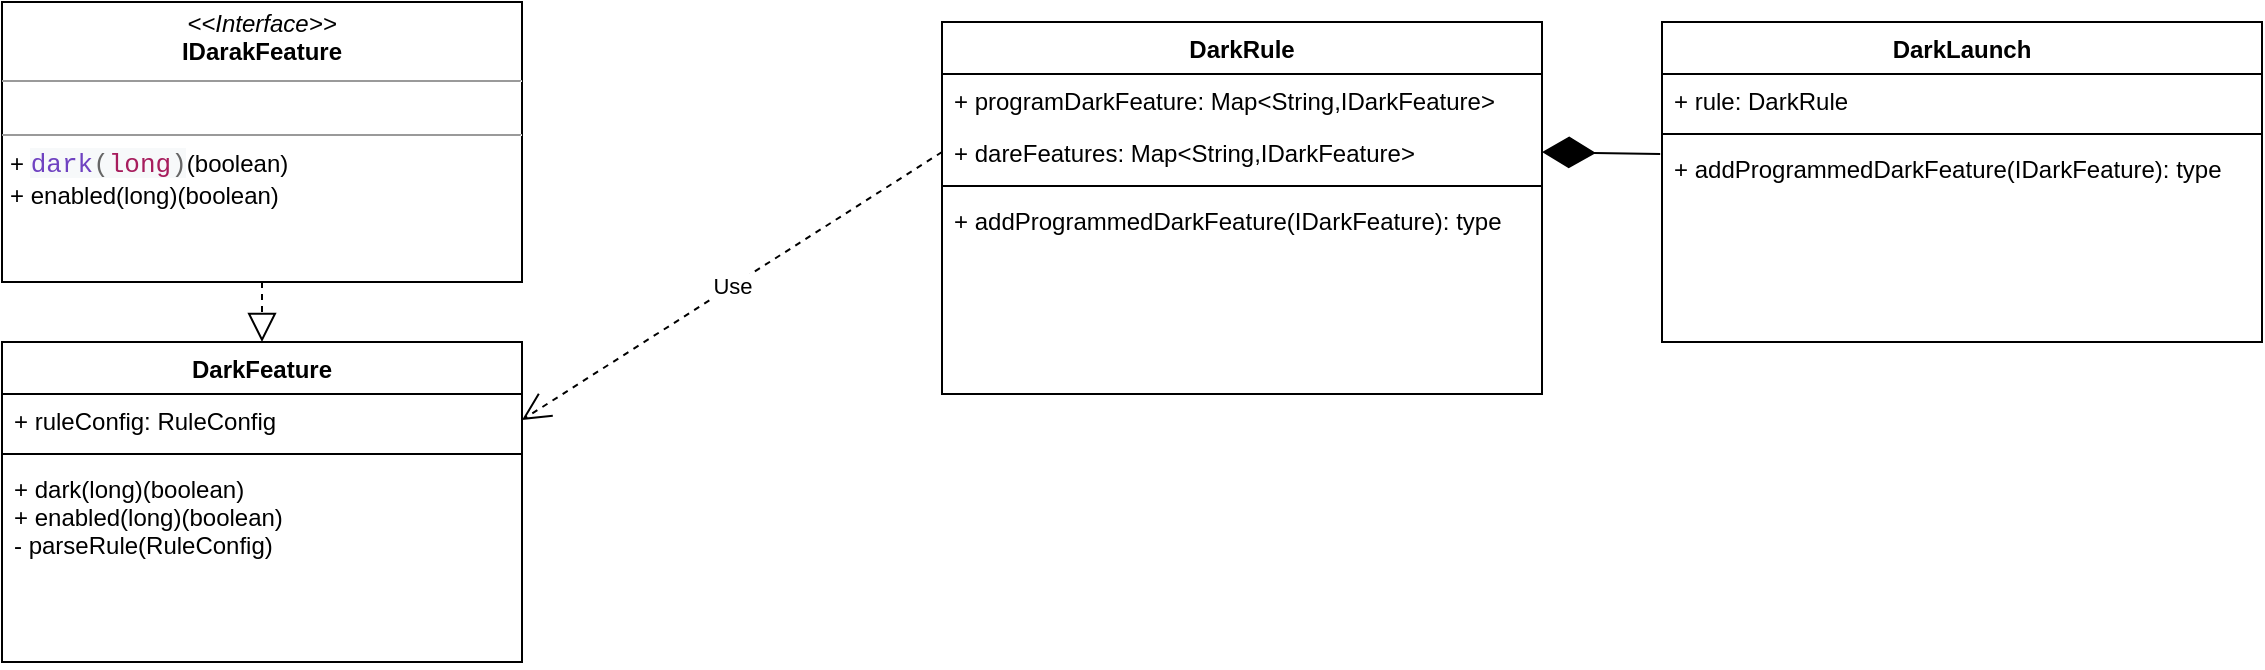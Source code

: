 <mxfile version="15.3.7" type="device"><diagram id="85CGGJX4qsqoMzRNTh_9" name="第 1 页"><mxGraphModel dx="1186" dy="610" grid="1" gridSize="10" guides="1" tooltips="1" connect="1" arrows="1" fold="1" page="1" pageScale="1" pageWidth="1169" pageHeight="827" math="0" shadow="0"><root><mxCell id="0"/><mxCell id="1" parent="0"/><mxCell id="NGf6R4z3Fn7QvfByb2kb-28" value="&lt;p style=&quot;margin: 0px ; margin-top: 4px ; text-align: center&quot;&gt;&lt;i&gt;&amp;lt;&amp;lt;Interface&amp;gt;&amp;gt;&lt;/i&gt;&lt;br&gt;&lt;b&gt;IDarakFeature&lt;/b&gt;&lt;/p&gt;&lt;hr size=&quot;1&quot;&gt;&lt;p style=&quot;margin: 0px ; margin-left: 4px&quot;&gt;&lt;br&gt;&lt;/p&gt;&lt;hr size=&quot;1&quot;&gt;&lt;p style=&quot;margin: 0px ; margin-left: 4px&quot;&gt;+&amp;nbsp;&lt;span style=&quot;color: rgb(102 , 102 , 102) ; font-family: &amp;#34;pingfang sc&amp;#34; , &amp;#34;lantinghei sc&amp;#34; , &amp;#34;microsoft yahei&amp;#34; , &amp;#34;hiragino sans gb&amp;#34; , &amp;#34;microsoft sans serif&amp;#34; , &amp;#34;wenquanyi micro hei&amp;#34; , &amp;#34;helvetica&amp;#34; , sans-serif ; font-size: 13px ; background-color: rgb(247 , 249 , 250)&quot;&gt;&lt;span&gt;&lt;span class=&quot;hljs-function&quot;&gt;&lt;span class=&quot;hljs-title&quot; style=&quot;color: rgb(111 , 66 , 193)&quot;&gt;&lt;span style=&quot;font-family: &amp;#34;source code pro&amp;#34; , &amp;#34;courier&amp;#34;&quot;&gt;dark&lt;/span&gt;&lt;/span&gt;&lt;/span&gt;&lt;/span&gt;&lt;/span&gt;&lt;span style=&quot;color: rgb(102 , 102 , 102) ; font-family: &amp;#34;pingfang sc&amp;#34; , &amp;#34;lantinghei sc&amp;#34; , &amp;#34;microsoft yahei&amp;#34; , &amp;#34;hiragino sans gb&amp;#34; , &amp;#34;microsoft sans serif&amp;#34; , &amp;#34;wenquanyi micro hei&amp;#34; , &amp;#34;helvetica&amp;#34; , sans-serif ; font-size: 13px ; background-color: rgb(247 , 249 , 250)&quot;&gt;&lt;span&gt;&lt;span class=&quot;hljs-function&quot;&gt;&lt;span class=&quot;hljs-params&quot;&gt;&lt;span style=&quot;font-family: &amp;#34;source code pro&amp;#34; , &amp;#34;courier&amp;#34;&quot;&gt;(&lt;/span&gt;&lt;/span&gt;&lt;/span&gt;&lt;/span&gt;&lt;/span&gt;&lt;span style=&quot;color: rgb(102 , 102 , 102) ; font-family: &amp;#34;pingfang sc&amp;#34; , &amp;#34;lantinghei sc&amp;#34; , &amp;#34;microsoft yahei&amp;#34; , &amp;#34;hiragino sans gb&amp;#34; , &amp;#34;microsoft sans serif&amp;#34; , &amp;#34;wenquanyi micro hei&amp;#34; , &amp;#34;helvetica&amp;#34; , sans-serif ; font-size: 13px ; background-color: rgb(247 , 249 , 250)&quot;&gt;&lt;span&gt;&lt;span class=&quot;hljs-function&quot;&gt;&lt;span class=&quot;hljs-params&quot;&gt;&lt;span class=&quot;hljs-keyword&quot; style=&quot;color: rgb(167 , 29 , 93)&quot;&gt;&lt;span style=&quot;font-family: &amp;#34;source code pro&amp;#34; , &amp;#34;courier&amp;#34;&quot;&gt;long&lt;/span&gt;&lt;/span&gt;&lt;/span&gt;&lt;/span&gt;&lt;/span&gt;&lt;/span&gt;&lt;span style=&quot;color: rgb(102 , 102 , 102) ; font-family: &amp;#34;pingfang sc&amp;#34; , &amp;#34;lantinghei sc&amp;#34; , &amp;#34;microsoft yahei&amp;#34; , &amp;#34;hiragino sans gb&amp;#34; , &amp;#34;microsoft sans serif&amp;#34; , &amp;#34;wenquanyi micro hei&amp;#34; , &amp;#34;helvetica&amp;#34; , sans-serif ; font-size: 13px ; background-color: rgb(247 , 249 , 250)&quot;&gt;&lt;span&gt;&lt;span class=&quot;hljs-function&quot;&gt;&lt;span class=&quot;hljs-params&quot;&gt;&lt;span style=&quot;font-family: &amp;#34;source code pro&amp;#34; , &amp;#34;courier&amp;#34;&quot;&gt;)&lt;/span&gt;&lt;/span&gt;&lt;/span&gt;&lt;/span&gt;&lt;/span&gt;(boolean)&lt;br&gt;+ enabled(long)(boolean)&lt;/p&gt;" style="verticalAlign=top;align=left;overflow=fill;fontSize=12;fontFamily=Helvetica;html=1;" vertex="1" parent="1"><mxGeometry x="100" y="40" width="260" height="140" as="geometry"/></mxCell><mxCell id="NGf6R4z3Fn7QvfByb2kb-29" value="DarkRule" style="swimlane;fontStyle=1;align=center;verticalAlign=top;childLayout=stackLayout;horizontal=1;startSize=26;horizontalStack=0;resizeParent=1;resizeParentMax=0;resizeLast=0;collapsible=1;marginBottom=0;" vertex="1" parent="1"><mxGeometry x="570" y="50" width="300" height="186" as="geometry"/></mxCell><mxCell id="NGf6R4z3Fn7QvfByb2kb-30" value="+ programDarkFeature: Map&lt;String,IDarkFeature&gt;" style="text;strokeColor=none;fillColor=none;align=left;verticalAlign=top;spacingLeft=4;spacingRight=4;overflow=hidden;rotatable=0;points=[[0,0.5],[1,0.5]];portConstraint=eastwest;" vertex="1" parent="NGf6R4z3Fn7QvfByb2kb-29"><mxGeometry y="26" width="300" height="26" as="geometry"/></mxCell><mxCell id="NGf6R4z3Fn7QvfByb2kb-39" value="+ dareFeatures: Map&lt;String,IDarkFeature&gt;" style="text;strokeColor=none;fillColor=none;align=left;verticalAlign=top;spacingLeft=4;spacingRight=4;overflow=hidden;rotatable=0;points=[[0,0.5],[1,0.5]];portConstraint=eastwest;" vertex="1" parent="NGf6R4z3Fn7QvfByb2kb-29"><mxGeometry y="52" width="300" height="26" as="geometry"/></mxCell><mxCell id="NGf6R4z3Fn7QvfByb2kb-31" value="" style="line;strokeWidth=1;fillColor=none;align=left;verticalAlign=middle;spacingTop=-1;spacingLeft=3;spacingRight=3;rotatable=0;labelPosition=right;points=[];portConstraint=eastwest;" vertex="1" parent="NGf6R4z3Fn7QvfByb2kb-29"><mxGeometry y="78" width="300" height="8" as="geometry"/></mxCell><mxCell id="NGf6R4z3Fn7QvfByb2kb-32" value="+ addProgrammedDarkFeature(IDarkFeature): type" style="text;strokeColor=none;fillColor=none;align=left;verticalAlign=top;spacingLeft=4;spacingRight=4;overflow=hidden;rotatable=0;points=[[0,0.5],[1,0.5]];portConstraint=eastwest;" vertex="1" parent="NGf6R4z3Fn7QvfByb2kb-29"><mxGeometry y="86" width="300" height="100" as="geometry"/></mxCell><mxCell id="NGf6R4z3Fn7QvfByb2kb-34" value="DarkFeature" style="swimlane;fontStyle=1;align=center;verticalAlign=top;childLayout=stackLayout;horizontal=1;startSize=26;horizontalStack=0;resizeParent=1;resizeParentMax=0;resizeLast=0;collapsible=1;marginBottom=0;" vertex="1" parent="1"><mxGeometry x="100" y="210" width="260" height="160" as="geometry"/></mxCell><mxCell id="NGf6R4z3Fn7QvfByb2kb-35" value="+ ruleConfig: RuleConfig" style="text;strokeColor=none;fillColor=none;align=left;verticalAlign=top;spacingLeft=4;spacingRight=4;overflow=hidden;rotatable=0;points=[[0,0.5],[1,0.5]];portConstraint=eastwest;" vertex="1" parent="NGf6R4z3Fn7QvfByb2kb-34"><mxGeometry y="26" width="260" height="26" as="geometry"/></mxCell><mxCell id="NGf6R4z3Fn7QvfByb2kb-36" value="" style="line;strokeWidth=1;fillColor=none;align=left;verticalAlign=middle;spacingTop=-1;spacingLeft=3;spacingRight=3;rotatable=0;labelPosition=right;points=[];portConstraint=eastwest;" vertex="1" parent="NGf6R4z3Fn7QvfByb2kb-34"><mxGeometry y="52" width="260" height="8" as="geometry"/></mxCell><mxCell id="NGf6R4z3Fn7QvfByb2kb-37" value="+ dark(long)(boolean)&#10;+ enabled(long)(boolean)&#10;- parseRule(RuleConfig)" style="text;strokeColor=none;fillColor=none;align=left;verticalAlign=top;spacingLeft=4;spacingRight=4;overflow=hidden;rotatable=0;points=[[0,0.5],[1,0.5]];portConstraint=eastwest;" vertex="1" parent="NGf6R4z3Fn7QvfByb2kb-34"><mxGeometry y="60" width="260" height="100" as="geometry"/></mxCell><mxCell id="NGf6R4z3Fn7QvfByb2kb-38" value="" style="endArrow=block;dashed=1;endFill=0;endSize=12;html=1;exitX=0.5;exitY=1;exitDx=0;exitDy=0;entryX=0.5;entryY=0;entryDx=0;entryDy=0;" edge="1" parent="1" source="NGf6R4z3Fn7QvfByb2kb-28" target="NGf6R4z3Fn7QvfByb2kb-34"><mxGeometry width="160" relative="1" as="geometry"><mxPoint x="220" y="140" as="sourcePoint"/><mxPoint x="220" y="240" as="targetPoint"/></mxGeometry></mxCell><mxCell id="NGf6R4z3Fn7QvfByb2kb-43" value="Use" style="endArrow=open;endSize=12;dashed=1;html=1;entryX=1;entryY=0.5;entryDx=0;entryDy=0;exitX=0;exitY=0.5;exitDx=0;exitDy=0;" edge="1" parent="1" source="NGf6R4z3Fn7QvfByb2kb-39" target="NGf6R4z3Fn7QvfByb2kb-35"><mxGeometry width="160" relative="1" as="geometry"><mxPoint x="610" y="120" as="sourcePoint"/><mxPoint x="670" y="310" as="targetPoint"/></mxGeometry></mxCell><mxCell id="NGf6R4z3Fn7QvfByb2kb-44" value="DarkLaunch" style="swimlane;fontStyle=1;align=center;verticalAlign=top;childLayout=stackLayout;horizontal=1;startSize=26;horizontalStack=0;resizeParent=1;resizeParentMax=0;resizeLast=0;collapsible=1;marginBottom=0;" vertex="1" parent="1"><mxGeometry x="930" y="50" width="300" height="160" as="geometry"/></mxCell><mxCell id="NGf6R4z3Fn7QvfByb2kb-45" value="+ rule: DarkRule" style="text;strokeColor=none;fillColor=none;align=left;verticalAlign=top;spacingLeft=4;spacingRight=4;overflow=hidden;rotatable=0;points=[[0,0.5],[1,0.5]];portConstraint=eastwest;" vertex="1" parent="NGf6R4z3Fn7QvfByb2kb-44"><mxGeometry y="26" width="300" height="26" as="geometry"/></mxCell><mxCell id="NGf6R4z3Fn7QvfByb2kb-47" value="" style="line;strokeWidth=1;fillColor=none;align=left;verticalAlign=middle;spacingTop=-1;spacingLeft=3;spacingRight=3;rotatable=0;labelPosition=right;points=[];portConstraint=eastwest;" vertex="1" parent="NGf6R4z3Fn7QvfByb2kb-44"><mxGeometry y="52" width="300" height="8" as="geometry"/></mxCell><mxCell id="NGf6R4z3Fn7QvfByb2kb-48" value="+ addProgrammedDarkFeature(IDarkFeature): type" style="text;strokeColor=none;fillColor=none;align=left;verticalAlign=top;spacingLeft=4;spacingRight=4;overflow=hidden;rotatable=0;points=[[0,0.5],[1,0.5]];portConstraint=eastwest;" vertex="1" parent="NGf6R4z3Fn7QvfByb2kb-44"><mxGeometry y="60" width="300" height="100" as="geometry"/></mxCell><mxCell id="NGf6R4z3Fn7QvfByb2kb-49" value="" style="endArrow=diamondThin;endFill=1;endSize=24;html=1;exitX=-0.003;exitY=0.06;exitDx=0;exitDy=0;entryX=1;entryY=0.5;entryDx=0;entryDy=0;exitPerimeter=0;" edge="1" parent="1" source="NGf6R4z3Fn7QvfByb2kb-48" target="NGf6R4z3Fn7QvfByb2kb-39"><mxGeometry width="160" relative="1" as="geometry"><mxPoint x="890" y="320" as="sourcePoint"/><mxPoint x="1050" y="320" as="targetPoint"/></mxGeometry></mxCell></root></mxGraphModel></diagram></mxfile>